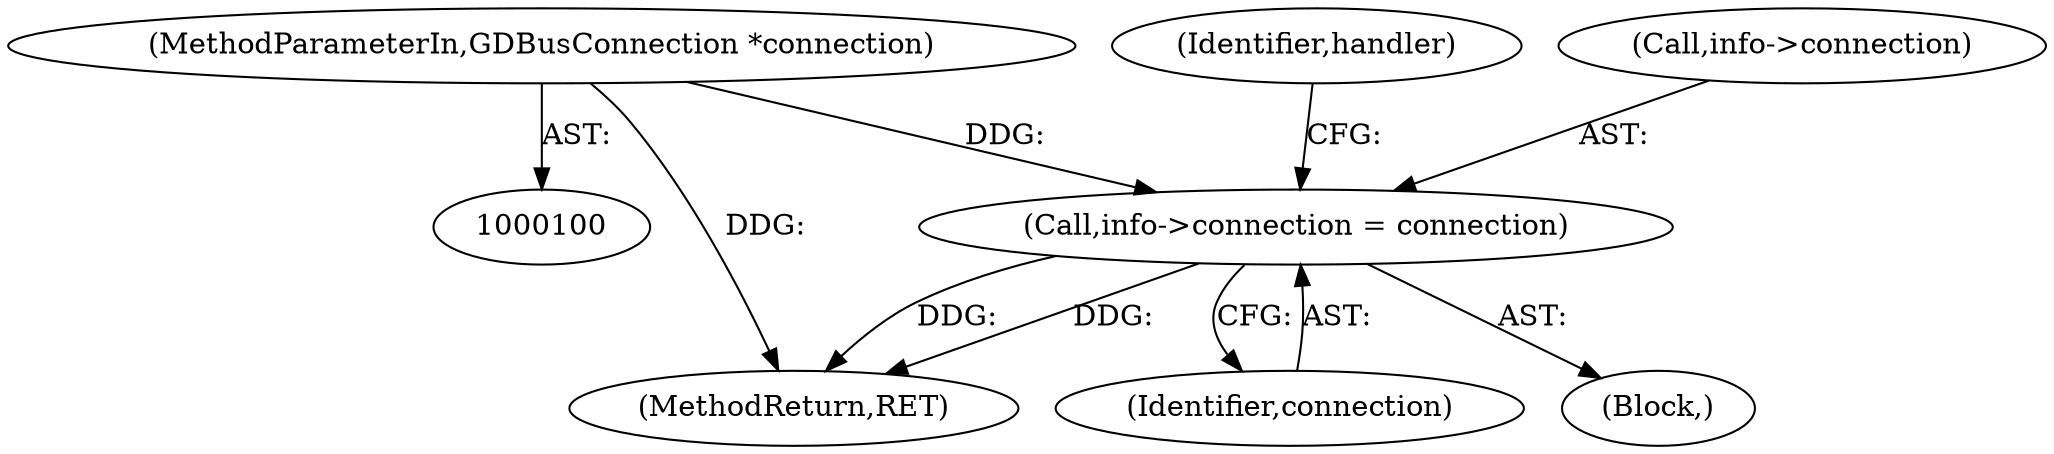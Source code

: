 digraph "0_tcmu-runner_bb80e9c7a798f035768260ebdadffb6eb0786178@pointer" {
"1000101" [label="(MethodParameterIn,GDBusConnection *connection)"];
"1000121" [label="(Call,info->connection = connection)"];
"1000127" [label="(Identifier,handler)"];
"1000101" [label="(MethodParameterIn,GDBusConnection *connection)"];
"1000145" [label="(MethodReturn,RET)"];
"1000122" [label="(Call,info->connection)"];
"1000121" [label="(Call,info->connection = connection)"];
"1000125" [label="(Identifier,connection)"];
"1000120" [label="(Block,)"];
"1000101" -> "1000100"  [label="AST: "];
"1000101" -> "1000145"  [label="DDG: "];
"1000101" -> "1000121"  [label="DDG: "];
"1000121" -> "1000120"  [label="AST: "];
"1000121" -> "1000125"  [label="CFG: "];
"1000122" -> "1000121"  [label="AST: "];
"1000125" -> "1000121"  [label="AST: "];
"1000127" -> "1000121"  [label="CFG: "];
"1000121" -> "1000145"  [label="DDG: "];
"1000121" -> "1000145"  [label="DDG: "];
}
